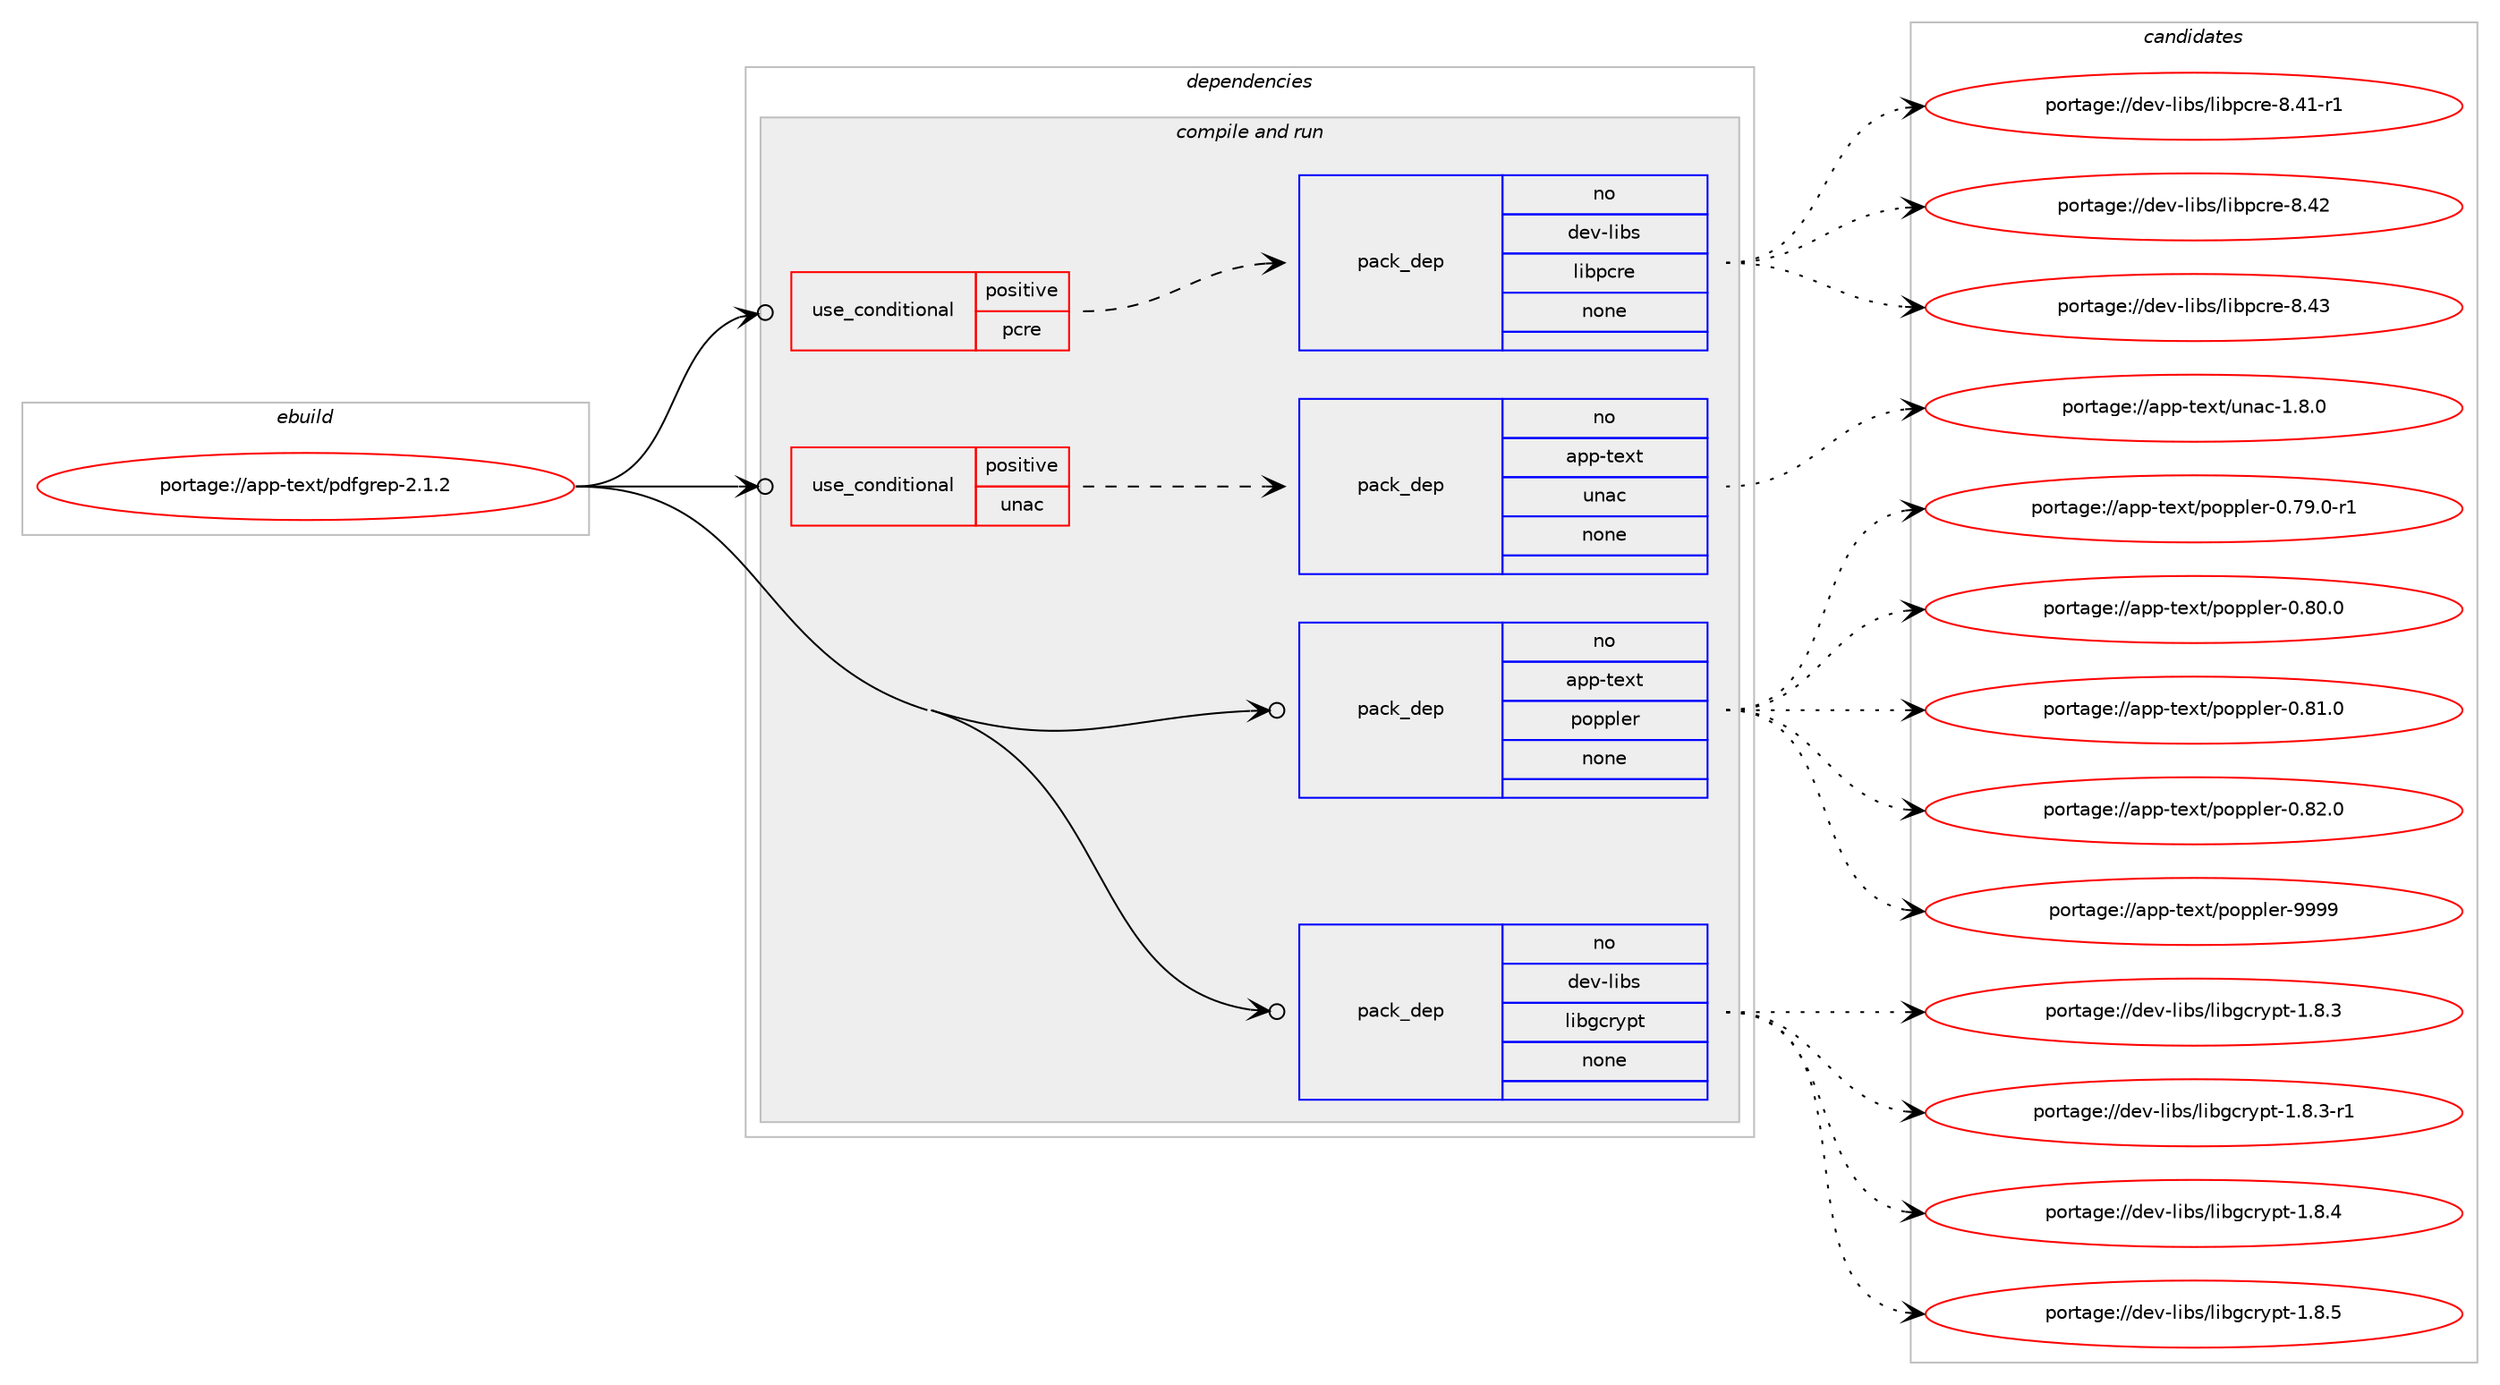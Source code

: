 digraph prolog {

# *************
# Graph options
# *************

newrank=true;
concentrate=true;
compound=true;
graph [rankdir=LR,fontname=Helvetica,fontsize=10,ranksep=1.5];#, ranksep=2.5, nodesep=0.2];
edge  [arrowhead=vee];
node  [fontname=Helvetica,fontsize=10];

# **********
# The ebuild
# **********

subgraph cluster_leftcol {
color=gray;
rank=same;
label=<<i>ebuild</i>>;
id [label="portage://app-text/pdfgrep-2.1.2", color=red, width=4, href="../app-text/pdfgrep-2.1.2.svg"];
}

# ****************
# The dependencies
# ****************

subgraph cluster_midcol {
color=gray;
label=<<i>dependencies</i>>;
subgraph cluster_compile {
fillcolor="#eeeeee";
style=filled;
label=<<i>compile</i>>;
}
subgraph cluster_compileandrun {
fillcolor="#eeeeee";
style=filled;
label=<<i>compile and run</i>>;
subgraph cond11144 {
dependency46648 [label=<<TABLE BORDER="0" CELLBORDER="1" CELLSPACING="0" CELLPADDING="4"><TR><TD ROWSPAN="3" CELLPADDING="10">use_conditional</TD></TR><TR><TD>positive</TD></TR><TR><TD>pcre</TD></TR></TABLE>>, shape=none, color=red];
subgraph pack34691 {
dependency46649 [label=<<TABLE BORDER="0" CELLBORDER="1" CELLSPACING="0" CELLPADDING="4" WIDTH="220"><TR><TD ROWSPAN="6" CELLPADDING="30">pack_dep</TD></TR><TR><TD WIDTH="110">no</TD></TR><TR><TD>dev-libs</TD></TR><TR><TD>libpcre</TD></TR><TR><TD>none</TD></TR><TR><TD></TD></TR></TABLE>>, shape=none, color=blue];
}
dependency46648:e -> dependency46649:w [weight=20,style="dashed",arrowhead="vee"];
}
id:e -> dependency46648:w [weight=20,style="solid",arrowhead="odotvee"];
subgraph cond11145 {
dependency46650 [label=<<TABLE BORDER="0" CELLBORDER="1" CELLSPACING="0" CELLPADDING="4"><TR><TD ROWSPAN="3" CELLPADDING="10">use_conditional</TD></TR><TR><TD>positive</TD></TR><TR><TD>unac</TD></TR></TABLE>>, shape=none, color=red];
subgraph pack34692 {
dependency46651 [label=<<TABLE BORDER="0" CELLBORDER="1" CELLSPACING="0" CELLPADDING="4" WIDTH="220"><TR><TD ROWSPAN="6" CELLPADDING="30">pack_dep</TD></TR><TR><TD WIDTH="110">no</TD></TR><TR><TD>app-text</TD></TR><TR><TD>unac</TD></TR><TR><TD>none</TD></TR><TR><TD></TD></TR></TABLE>>, shape=none, color=blue];
}
dependency46650:e -> dependency46651:w [weight=20,style="dashed",arrowhead="vee"];
}
id:e -> dependency46650:w [weight=20,style="solid",arrowhead="odotvee"];
subgraph pack34693 {
dependency46652 [label=<<TABLE BORDER="0" CELLBORDER="1" CELLSPACING="0" CELLPADDING="4" WIDTH="220"><TR><TD ROWSPAN="6" CELLPADDING="30">pack_dep</TD></TR><TR><TD WIDTH="110">no</TD></TR><TR><TD>app-text</TD></TR><TR><TD>poppler</TD></TR><TR><TD>none</TD></TR><TR><TD></TD></TR></TABLE>>, shape=none, color=blue];
}
id:e -> dependency46652:w [weight=20,style="solid",arrowhead="odotvee"];
subgraph pack34694 {
dependency46653 [label=<<TABLE BORDER="0" CELLBORDER="1" CELLSPACING="0" CELLPADDING="4" WIDTH="220"><TR><TD ROWSPAN="6" CELLPADDING="30">pack_dep</TD></TR><TR><TD WIDTH="110">no</TD></TR><TR><TD>dev-libs</TD></TR><TR><TD>libgcrypt</TD></TR><TR><TD>none</TD></TR><TR><TD></TD></TR></TABLE>>, shape=none, color=blue];
}
id:e -> dependency46653:w [weight=20,style="solid",arrowhead="odotvee"];
}
subgraph cluster_run {
fillcolor="#eeeeee";
style=filled;
label=<<i>run</i>>;
}
}

# **************
# The candidates
# **************

subgraph cluster_choices {
rank=same;
color=gray;
label=<<i>candidates</i>>;

subgraph choice34691 {
color=black;
nodesep=1;
choiceportage100101118451081059811547108105981129911410145564652494511449 [label="portage://dev-libs/libpcre-8.41-r1", color=red, width=4,href="../dev-libs/libpcre-8.41-r1.svg"];
choiceportage10010111845108105981154710810598112991141014556465250 [label="portage://dev-libs/libpcre-8.42", color=red, width=4,href="../dev-libs/libpcre-8.42.svg"];
choiceportage10010111845108105981154710810598112991141014556465251 [label="portage://dev-libs/libpcre-8.43", color=red, width=4,href="../dev-libs/libpcre-8.43.svg"];
dependency46649:e -> choiceportage100101118451081059811547108105981129911410145564652494511449:w [style=dotted,weight="100"];
dependency46649:e -> choiceportage10010111845108105981154710810598112991141014556465250:w [style=dotted,weight="100"];
dependency46649:e -> choiceportage10010111845108105981154710810598112991141014556465251:w [style=dotted,weight="100"];
}
subgraph choice34692 {
color=black;
nodesep=1;
choiceportage9711211245116101120116471171109799454946564648 [label="portage://app-text/unac-1.8.0", color=red, width=4,href="../app-text/unac-1.8.0.svg"];
dependency46651:e -> choiceportage9711211245116101120116471171109799454946564648:w [style=dotted,weight="100"];
}
subgraph choice34693 {
color=black;
nodesep=1;
choiceportage971121124511610112011647112111112112108101114454846555746484511449 [label="portage://app-text/poppler-0.79.0-r1", color=red, width=4,href="../app-text/poppler-0.79.0-r1.svg"];
choiceportage97112112451161011201164711211111211210810111445484656484648 [label="portage://app-text/poppler-0.80.0", color=red, width=4,href="../app-text/poppler-0.80.0.svg"];
choiceportage97112112451161011201164711211111211210810111445484656494648 [label="portage://app-text/poppler-0.81.0", color=red, width=4,href="../app-text/poppler-0.81.0.svg"];
choiceportage97112112451161011201164711211111211210810111445484656504648 [label="portage://app-text/poppler-0.82.0", color=red, width=4,href="../app-text/poppler-0.82.0.svg"];
choiceportage9711211245116101120116471121111121121081011144557575757 [label="portage://app-text/poppler-9999", color=red, width=4,href="../app-text/poppler-9999.svg"];
dependency46652:e -> choiceportage971121124511610112011647112111112112108101114454846555746484511449:w [style=dotted,weight="100"];
dependency46652:e -> choiceportage97112112451161011201164711211111211210810111445484656484648:w [style=dotted,weight="100"];
dependency46652:e -> choiceportage97112112451161011201164711211111211210810111445484656494648:w [style=dotted,weight="100"];
dependency46652:e -> choiceportage97112112451161011201164711211111211210810111445484656504648:w [style=dotted,weight="100"];
dependency46652:e -> choiceportage9711211245116101120116471121111121121081011144557575757:w [style=dotted,weight="100"];
}
subgraph choice34694 {
color=black;
nodesep=1;
choiceportage1001011184510810598115471081059810399114121112116454946564651 [label="portage://dev-libs/libgcrypt-1.8.3", color=red, width=4,href="../dev-libs/libgcrypt-1.8.3.svg"];
choiceportage10010111845108105981154710810598103991141211121164549465646514511449 [label="portage://dev-libs/libgcrypt-1.8.3-r1", color=red, width=4,href="../dev-libs/libgcrypt-1.8.3-r1.svg"];
choiceportage1001011184510810598115471081059810399114121112116454946564652 [label="portage://dev-libs/libgcrypt-1.8.4", color=red, width=4,href="../dev-libs/libgcrypt-1.8.4.svg"];
choiceportage1001011184510810598115471081059810399114121112116454946564653 [label="portage://dev-libs/libgcrypt-1.8.5", color=red, width=4,href="../dev-libs/libgcrypt-1.8.5.svg"];
dependency46653:e -> choiceportage1001011184510810598115471081059810399114121112116454946564651:w [style=dotted,weight="100"];
dependency46653:e -> choiceportage10010111845108105981154710810598103991141211121164549465646514511449:w [style=dotted,weight="100"];
dependency46653:e -> choiceportage1001011184510810598115471081059810399114121112116454946564652:w [style=dotted,weight="100"];
dependency46653:e -> choiceportage1001011184510810598115471081059810399114121112116454946564653:w [style=dotted,weight="100"];
}
}

}
